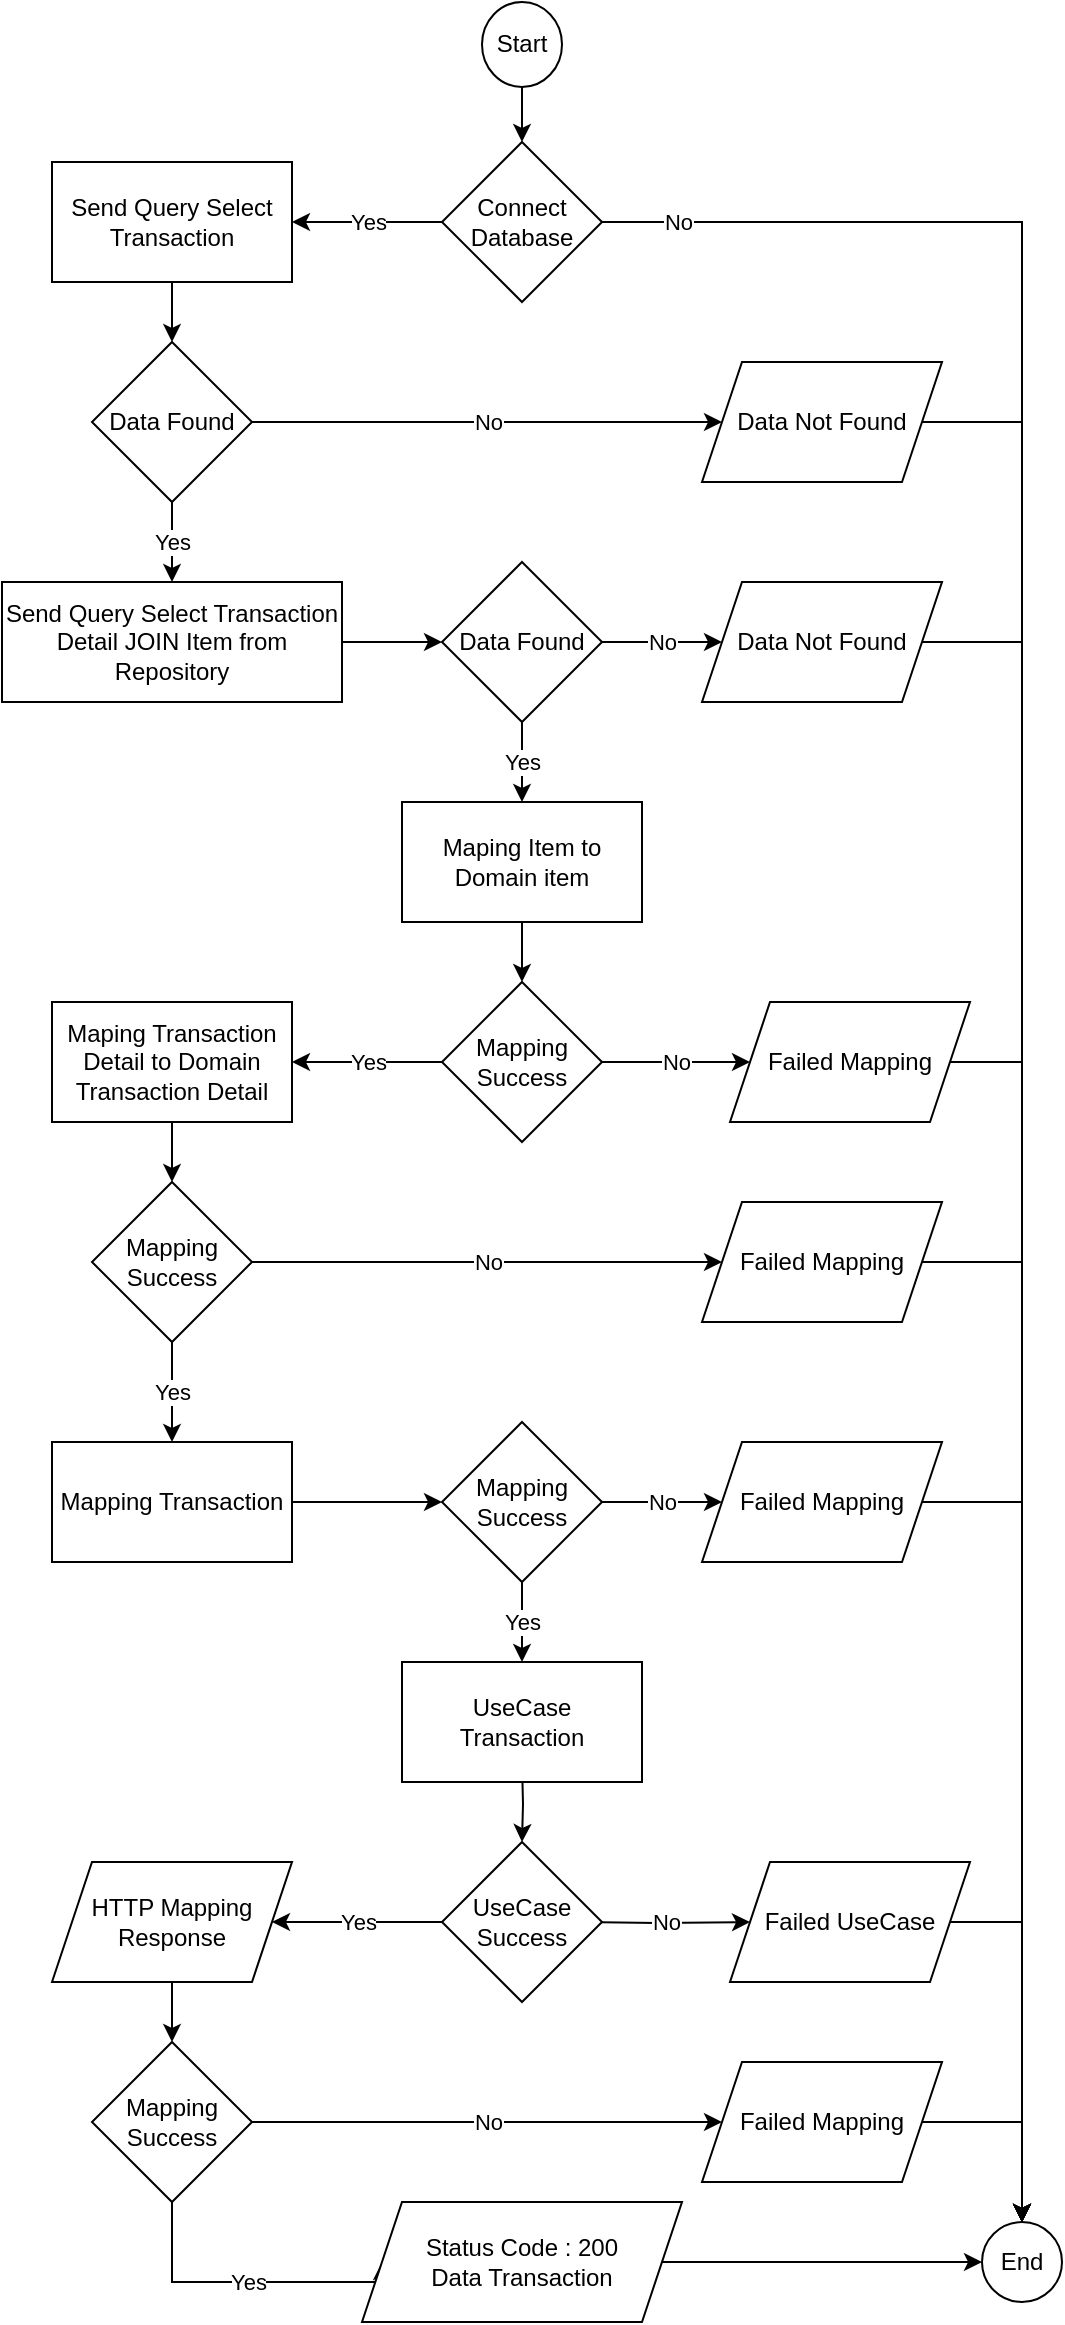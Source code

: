 <mxfile version="20.6.2" type="device"><diagram id="OT_EQ2uwFDn36JozQ5MS" name="Page-1"><mxGraphModel dx="1024" dy="612" grid="1" gridSize="10" guides="1" tooltips="1" connect="1" arrows="1" fold="1" page="1" pageScale="1" pageWidth="827" pageHeight="1169" math="0" shadow="0"><root><mxCell id="0"/><mxCell id="1" parent="0"/><mxCell id="bSovnsewR0MYegYiybDj-1" style="edgeStyle=orthogonalEdgeStyle;rounded=0;orthogonalLoop=1;jettySize=auto;html=1;exitX=0.5;exitY=1;exitDx=0;exitDy=0;entryX=0.5;entryY=0;entryDx=0;entryDy=0;" parent="1" source="bSovnsewR0MYegYiybDj-2" target="bSovnsewR0MYegYiybDj-5" edge="1"><mxGeometry relative="1" as="geometry"/></mxCell><mxCell id="bSovnsewR0MYegYiybDj-2" value="Start" style="ellipse;whiteSpace=wrap;html=1;" parent="1" vertex="1"><mxGeometry x="380" width="40" height="42.5" as="geometry"/></mxCell><mxCell id="bSovnsewR0MYegYiybDj-3" value="Yes" style="edgeStyle=orthogonalEdgeStyle;rounded=0;orthogonalLoop=1;jettySize=auto;html=1;entryX=1;entryY=0.5;entryDx=0;entryDy=0;" parent="1" source="bSovnsewR0MYegYiybDj-5" target="bSovnsewR0MYegYiybDj-44" edge="1"><mxGeometry relative="1" as="geometry"><mxPoint x="280" y="110" as="targetPoint"/></mxGeometry></mxCell><mxCell id="bSovnsewR0MYegYiybDj-4" value="No" style="edgeStyle=orthogonalEdgeStyle;rounded=0;orthogonalLoop=1;jettySize=auto;html=1;exitX=1;exitY=0.5;exitDx=0;exitDy=0;entryX=0.5;entryY=0;entryDx=0;entryDy=0;" parent="1" source="bSovnsewR0MYegYiybDj-5" target="bSovnsewR0MYegYiybDj-22" edge="1"><mxGeometry x="-0.938" relative="1" as="geometry"><mxPoint as="offset"/></mxGeometry></mxCell><mxCell id="bSovnsewR0MYegYiybDj-5" value="Connect&lt;br&gt;Database" style="rhombus;whiteSpace=wrap;html=1;" parent="1" vertex="1"><mxGeometry x="360" y="70" width="80" height="80" as="geometry"/></mxCell><mxCell id="bSovnsewR0MYegYiybDj-6" style="edgeStyle=orthogonalEdgeStyle;rounded=0;orthogonalLoop=1;jettySize=auto;html=1;exitX=1;exitY=0.5;exitDx=0;exitDy=0;entryX=0;entryY=0.5;entryDx=0;entryDy=0;" parent="1" source="bSovnsewR0MYegYiybDj-7" target="bSovnsewR0MYegYiybDj-10" edge="1"><mxGeometry relative="1" as="geometry"/></mxCell><mxCell id="bSovnsewR0MYegYiybDj-7" value="Send Query Select Transaction Detail JOIN Item from Repository" style="whiteSpace=wrap;html=1;" parent="1" vertex="1"><mxGeometry x="140" y="290" width="170" height="60" as="geometry"/></mxCell><mxCell id="bSovnsewR0MYegYiybDj-8" value="Yes" style="edgeStyle=orthogonalEdgeStyle;rounded=0;orthogonalLoop=1;jettySize=auto;html=1;exitX=0.5;exitY=1;exitDx=0;exitDy=0;" parent="1" source="bSovnsewR0MYegYiybDj-10" target="bSovnsewR0MYegYiybDj-12" edge="1"><mxGeometry relative="1" as="geometry"/></mxCell><mxCell id="bSovnsewR0MYegYiybDj-9" value="No" style="edgeStyle=orthogonalEdgeStyle;rounded=0;orthogonalLoop=1;jettySize=auto;html=1;exitX=1;exitY=0.5;exitDx=0;exitDy=0;entryX=0;entryY=0.5;entryDx=0;entryDy=0;" parent="1" source="bSovnsewR0MYegYiybDj-10" target="bSovnsewR0MYegYiybDj-24" edge="1"><mxGeometry relative="1" as="geometry"/></mxCell><mxCell id="bSovnsewR0MYegYiybDj-10" value="Data Found" style="rhombus;whiteSpace=wrap;html=1;" parent="1" vertex="1"><mxGeometry x="360" y="280" width="80" height="80" as="geometry"/></mxCell><mxCell id="bSovnsewR0MYegYiybDj-68" style="edgeStyle=orthogonalEdgeStyle;rounded=0;orthogonalLoop=1;jettySize=auto;html=1;exitX=0.5;exitY=1;exitDx=0;exitDy=0;entryX=0.5;entryY=0;entryDx=0;entryDy=0;" parent="1" source="bSovnsewR0MYegYiybDj-12" target="bSovnsewR0MYegYiybDj-27" edge="1"><mxGeometry relative="1" as="geometry"/></mxCell><mxCell id="bSovnsewR0MYegYiybDj-12" value="Maping Item to Domain item" style="whiteSpace=wrap;html=1;" parent="1" vertex="1"><mxGeometry x="340" y="400" width="120" height="60" as="geometry"/></mxCell><mxCell id="bSovnsewR0MYegYiybDj-13" style="edgeStyle=orthogonalEdgeStyle;rounded=0;orthogonalLoop=1;jettySize=auto;html=1;exitX=0.5;exitY=1;exitDx=0;exitDy=0;entryX=0.5;entryY=0;entryDx=0;entryDy=0;" parent="1" target="bSovnsewR0MYegYiybDj-30" edge="1"><mxGeometry relative="1" as="geometry"><mxPoint x="400" y="880" as="sourcePoint"/><mxPoint x="350" y="960" as="targetPoint"/></mxGeometry></mxCell><mxCell id="bSovnsewR0MYegYiybDj-14" value="UseCase &lt;br&gt;Transaction" style="whiteSpace=wrap;html=1;" parent="1" vertex="1"><mxGeometry x="340" y="830" width="120" height="60" as="geometry"/></mxCell><mxCell id="bSovnsewR0MYegYiybDj-67" style="edgeStyle=orthogonalEdgeStyle;rounded=0;orthogonalLoop=1;jettySize=auto;html=1;exitX=0.5;exitY=1;exitDx=0;exitDy=0;entryX=0.5;entryY=0;entryDx=0;entryDy=0;" parent="1" source="bSovnsewR0MYegYiybDj-16" target="bSovnsewR0MYegYiybDj-19" edge="1"><mxGeometry relative="1" as="geometry"/></mxCell><mxCell id="bSovnsewR0MYegYiybDj-16" value="HTTP Mapping Response" style="shape=parallelogram;perimeter=parallelogramPerimeter;whiteSpace=wrap;html=1;fixedSize=1;" parent="1" vertex="1"><mxGeometry x="165" y="930" width="120" height="60" as="geometry"/></mxCell><mxCell id="bSovnsewR0MYegYiybDj-18" value="No" style="edgeStyle=orthogonalEdgeStyle;rounded=0;orthogonalLoop=1;jettySize=auto;html=1;exitX=1;exitY=0.5;exitDx=0;exitDy=0;entryX=0;entryY=0.5;entryDx=0;entryDy=0;" parent="1" source="bSovnsewR0MYegYiybDj-19" target="bSovnsewR0MYegYiybDj-34" edge="1"><mxGeometry relative="1" as="geometry"/></mxCell><mxCell id="bSovnsewR0MYegYiybDj-66" value="Yes" style="edgeStyle=orthogonalEdgeStyle;rounded=0;orthogonalLoop=1;jettySize=auto;html=1;exitX=0.5;exitY=1;exitDx=0;exitDy=0;entryX=0;entryY=0.5;entryDx=0;entryDy=0;" parent="1" source="bSovnsewR0MYegYiybDj-19" target="bSovnsewR0MYegYiybDj-21" edge="1"><mxGeometry relative="1" as="geometry"><Array as="points"><mxPoint x="225" y="1140"/></Array></mxGeometry></mxCell><mxCell id="bSovnsewR0MYegYiybDj-19" value="Mapping Success" style="rhombus;whiteSpace=wrap;html=1;" parent="1" vertex="1"><mxGeometry x="185" y="1020" width="80" height="80" as="geometry"/></mxCell><mxCell id="bSovnsewR0MYegYiybDj-20" style="edgeStyle=orthogonalEdgeStyle;rounded=0;orthogonalLoop=1;jettySize=auto;html=1;exitX=1;exitY=0.5;exitDx=0;exitDy=0;" parent="1" source="bSovnsewR0MYegYiybDj-21" target="bSovnsewR0MYegYiybDj-22" edge="1"><mxGeometry relative="1" as="geometry"/></mxCell><mxCell id="bSovnsewR0MYegYiybDj-21" value="Status Code : 200&lt;br&gt;Data Transaction" style="shape=parallelogram;perimeter=parallelogramPerimeter;whiteSpace=wrap;html=1;fixedSize=1;" parent="1" vertex="1"><mxGeometry x="320" y="1100" width="160" height="60" as="geometry"/></mxCell><mxCell id="bSovnsewR0MYegYiybDj-22" value="End" style="ellipse;whiteSpace=wrap;html=1;" parent="1" vertex="1"><mxGeometry x="630" y="1110" width="40" height="40" as="geometry"/></mxCell><mxCell id="bSovnsewR0MYegYiybDj-23" style="edgeStyle=orthogonalEdgeStyle;rounded=0;orthogonalLoop=1;jettySize=auto;html=1;exitX=1;exitY=0.5;exitDx=0;exitDy=0;entryX=0.5;entryY=0;entryDx=0;entryDy=0;" parent="1" source="bSovnsewR0MYegYiybDj-24" target="bSovnsewR0MYegYiybDj-22" edge="1"><mxGeometry relative="1" as="geometry"/></mxCell><mxCell id="bSovnsewR0MYegYiybDj-24" value="Data Not Found" style="shape=parallelogram;perimeter=parallelogramPerimeter;whiteSpace=wrap;html=1;fixedSize=1;" parent="1" vertex="1"><mxGeometry x="490" y="290" width="120" height="60" as="geometry"/></mxCell><mxCell id="bSovnsewR0MYegYiybDj-25" value="No" style="edgeStyle=orthogonalEdgeStyle;rounded=0;orthogonalLoop=1;jettySize=auto;html=1;exitX=1;exitY=0.5;exitDx=0;exitDy=0;entryX=0;entryY=0.5;entryDx=0;entryDy=0;" parent="1" source="bSovnsewR0MYegYiybDj-27" target="bSovnsewR0MYegYiybDj-32" edge="1"><mxGeometry relative="1" as="geometry"/></mxCell><mxCell id="bSovnsewR0MYegYiybDj-26" value="Yes" style="edgeStyle=orthogonalEdgeStyle;rounded=0;orthogonalLoop=1;jettySize=auto;html=1;exitX=0;exitY=0.5;exitDx=0;exitDy=0;entryX=1;entryY=0.5;entryDx=0;entryDy=0;" parent="1" source="bSovnsewR0MYegYiybDj-27" target="bSovnsewR0MYegYiybDj-38" edge="1"><mxGeometry relative="1" as="geometry"/></mxCell><mxCell id="bSovnsewR0MYegYiybDj-27" value="Mapping Success" style="rhombus;whiteSpace=wrap;html=1;" parent="1" vertex="1"><mxGeometry x="360" y="490" width="80" height="80" as="geometry"/></mxCell><mxCell id="bSovnsewR0MYegYiybDj-28" value="Yes" style="edgeStyle=orthogonalEdgeStyle;rounded=0;orthogonalLoop=1;jettySize=auto;html=1;exitX=0;exitY=0.5;exitDx=0;exitDy=0;entryX=1;entryY=0.5;entryDx=0;entryDy=0;" parent="1" source="bSovnsewR0MYegYiybDj-30" target="bSovnsewR0MYegYiybDj-16" edge="1"><mxGeometry relative="1" as="geometry"><mxPoint x="390" y="1000" as="sourcePoint"/></mxGeometry></mxCell><mxCell id="bSovnsewR0MYegYiybDj-29" value="No" style="edgeStyle=orthogonalEdgeStyle;rounded=0;orthogonalLoop=1;jettySize=auto;html=1;exitX=1;exitY=0.5;exitDx=0;exitDy=0;entryX=0;entryY=0.5;entryDx=0;entryDy=0;" parent="1" target="bSovnsewR0MYegYiybDj-36" edge="1"><mxGeometry relative="1" as="geometry"><mxPoint x="430" y="960" as="sourcePoint"/></mxGeometry></mxCell><mxCell id="bSovnsewR0MYegYiybDj-30" value="UseCase Success" style="rhombus;whiteSpace=wrap;html=1;" parent="1" vertex="1"><mxGeometry x="360" y="920" width="80" height="80" as="geometry"/></mxCell><mxCell id="bSovnsewR0MYegYiybDj-64" style="edgeStyle=orthogonalEdgeStyle;rounded=0;orthogonalLoop=1;jettySize=auto;html=1;exitX=1;exitY=0.5;exitDx=0;exitDy=0;entryX=0.5;entryY=0;entryDx=0;entryDy=0;" parent="1" source="bSovnsewR0MYegYiybDj-32" target="bSovnsewR0MYegYiybDj-22" edge="1"><mxGeometry relative="1" as="geometry"/></mxCell><mxCell id="bSovnsewR0MYegYiybDj-32" value="Failed Mapping" style="shape=parallelogram;perimeter=parallelogramPerimeter;whiteSpace=wrap;html=1;fixedSize=1;" parent="1" vertex="1"><mxGeometry x="504" y="500" width="120" height="60" as="geometry"/></mxCell><mxCell id="bSovnsewR0MYegYiybDj-33" style="edgeStyle=orthogonalEdgeStyle;rounded=0;orthogonalLoop=1;jettySize=auto;html=1;exitX=1;exitY=0.5;exitDx=0;exitDy=0;entryX=0.5;entryY=0;entryDx=0;entryDy=0;" parent="1" source="bSovnsewR0MYegYiybDj-34" target="bSovnsewR0MYegYiybDj-22" edge="1"><mxGeometry relative="1" as="geometry"/></mxCell><mxCell id="bSovnsewR0MYegYiybDj-34" value="Failed Mapping" style="shape=parallelogram;perimeter=parallelogramPerimeter;whiteSpace=wrap;html=1;fixedSize=1;" parent="1" vertex="1"><mxGeometry x="490" y="1030" width="120" height="60" as="geometry"/></mxCell><mxCell id="bSovnsewR0MYegYiybDj-35" style="edgeStyle=orthogonalEdgeStyle;rounded=0;orthogonalLoop=1;jettySize=auto;html=1;exitX=1;exitY=0.5;exitDx=0;exitDy=0;entryX=0.5;entryY=0;entryDx=0;entryDy=0;" parent="1" source="bSovnsewR0MYegYiybDj-36" target="bSovnsewR0MYegYiybDj-22" edge="1"><mxGeometry relative="1" as="geometry"/></mxCell><mxCell id="bSovnsewR0MYegYiybDj-36" value="Failed UseCase" style="shape=parallelogram;perimeter=parallelogramPerimeter;whiteSpace=wrap;html=1;fixedSize=1;" parent="1" vertex="1"><mxGeometry x="504" y="930" width="120" height="60" as="geometry"/></mxCell><mxCell id="bSovnsewR0MYegYiybDj-37" style="edgeStyle=orthogonalEdgeStyle;rounded=0;orthogonalLoop=1;jettySize=auto;html=1;exitX=0.5;exitY=1;exitDx=0;exitDy=0;entryX=0.5;entryY=0;entryDx=0;entryDy=0;" parent="1" source="bSovnsewR0MYegYiybDj-38" target="bSovnsewR0MYegYiybDj-41" edge="1"><mxGeometry relative="1" as="geometry"/></mxCell><mxCell id="bSovnsewR0MYegYiybDj-38" value="Maping Transaction Detail to Domain Transaction Detail" style="whiteSpace=wrap;html=1;" parent="1" vertex="1"><mxGeometry x="165" y="500" width="120" height="60" as="geometry"/></mxCell><mxCell id="bSovnsewR0MYegYiybDj-39" value="No" style="edgeStyle=orthogonalEdgeStyle;rounded=0;orthogonalLoop=1;jettySize=auto;html=1;exitX=1;exitY=0.5;exitDx=0;exitDy=0;entryX=0;entryY=0.5;entryDx=0;entryDy=0;" parent="1" source="bSovnsewR0MYegYiybDj-41" target="bSovnsewR0MYegYiybDj-43" edge="1"><mxGeometry relative="1" as="geometry"/></mxCell><mxCell id="bSovnsewR0MYegYiybDj-55" value="Yes" style="edgeStyle=orthogonalEdgeStyle;rounded=0;orthogonalLoop=1;jettySize=auto;html=1;" parent="1" source="bSovnsewR0MYegYiybDj-41" target="bSovnsewR0MYegYiybDj-54" edge="1"><mxGeometry relative="1" as="geometry"/></mxCell><mxCell id="bSovnsewR0MYegYiybDj-41" value="Mapping Success" style="rhombus;whiteSpace=wrap;html=1;" parent="1" vertex="1"><mxGeometry x="185" y="590" width="80" height="80" as="geometry"/></mxCell><mxCell id="bSovnsewR0MYegYiybDj-42" style="edgeStyle=orthogonalEdgeStyle;rounded=0;orthogonalLoop=1;jettySize=auto;html=1;exitX=1;exitY=0.5;exitDx=0;exitDy=0;entryX=0.5;entryY=0;entryDx=0;entryDy=0;" parent="1" source="bSovnsewR0MYegYiybDj-43" target="bSovnsewR0MYegYiybDj-22" edge="1"><mxGeometry relative="1" as="geometry"/></mxCell><mxCell id="bSovnsewR0MYegYiybDj-43" value="Failed Mapping" style="shape=parallelogram;perimeter=parallelogramPerimeter;whiteSpace=wrap;html=1;fixedSize=1;" parent="1" vertex="1"><mxGeometry x="490" y="600" width="120" height="60" as="geometry"/></mxCell><mxCell id="bSovnsewR0MYegYiybDj-46" value="" style="edgeStyle=orthogonalEdgeStyle;rounded=0;orthogonalLoop=1;jettySize=auto;html=1;entryX=0.5;entryY=0;entryDx=0;entryDy=0;" parent="1" source="bSovnsewR0MYegYiybDj-44" target="bSovnsewR0MYegYiybDj-48" edge="1"><mxGeometry relative="1" as="geometry"><mxPoint x="225" y="170" as="targetPoint"/></mxGeometry></mxCell><mxCell id="bSovnsewR0MYegYiybDj-44" value="Send Query Select Transaction" style="rounded=0;whiteSpace=wrap;html=1;" parent="1" vertex="1"><mxGeometry x="165" y="80" width="120" height="60" as="geometry"/></mxCell><mxCell id="bSovnsewR0MYegYiybDj-47" value="No" style="edgeStyle=orthogonalEdgeStyle;rounded=0;orthogonalLoop=1;jettySize=auto;html=1;exitX=1;exitY=0.5;exitDx=0;exitDy=0;entryX=0;entryY=0.5;entryDx=0;entryDy=0;" parent="1" source="bSovnsewR0MYegYiybDj-48" target="bSovnsewR0MYegYiybDj-49" edge="1"><mxGeometry relative="1" as="geometry"/></mxCell><mxCell id="bSovnsewR0MYegYiybDj-51" value="Yes" style="edgeStyle=orthogonalEdgeStyle;rounded=0;orthogonalLoop=1;jettySize=auto;html=1;entryX=0.5;entryY=0;entryDx=0;entryDy=0;" parent="1" source="bSovnsewR0MYegYiybDj-48" target="bSovnsewR0MYegYiybDj-7" edge="1"><mxGeometry relative="1" as="geometry"><mxPoint x="225" y="200" as="targetPoint"/></mxGeometry></mxCell><mxCell id="bSovnsewR0MYegYiybDj-48" value="Data Found" style="rhombus;whiteSpace=wrap;html=1;" parent="1" vertex="1"><mxGeometry x="185" y="170" width="80" height="80" as="geometry"/></mxCell><mxCell id="bSovnsewR0MYegYiybDj-53" style="edgeStyle=orthogonalEdgeStyle;rounded=0;orthogonalLoop=1;jettySize=auto;html=1;exitX=1;exitY=0.5;exitDx=0;exitDy=0;entryX=0.5;entryY=0;entryDx=0;entryDy=0;" parent="1" source="bSovnsewR0MYegYiybDj-49" target="bSovnsewR0MYegYiybDj-22" edge="1"><mxGeometry relative="1" as="geometry"><mxPoint x="690" y="650" as="targetPoint"/></mxGeometry></mxCell><mxCell id="bSovnsewR0MYegYiybDj-49" value="Data Not Found" style="shape=parallelogram;perimeter=parallelogramPerimeter;whiteSpace=wrap;html=1;fixedSize=1;" parent="1" vertex="1"><mxGeometry x="490" y="180" width="120" height="60" as="geometry"/></mxCell><mxCell id="bSovnsewR0MYegYiybDj-57" value="" style="edgeStyle=orthogonalEdgeStyle;rounded=0;orthogonalLoop=1;jettySize=auto;html=1;" parent="1" source="bSovnsewR0MYegYiybDj-54" target="bSovnsewR0MYegYiybDj-56" edge="1"><mxGeometry relative="1" as="geometry"/></mxCell><mxCell id="bSovnsewR0MYegYiybDj-54" value="Mapping Transaction" style="whiteSpace=wrap;html=1;" parent="1" vertex="1"><mxGeometry x="165" y="720" width="120" height="60" as="geometry"/></mxCell><mxCell id="bSovnsewR0MYegYiybDj-59" value="No" style="edgeStyle=orthogonalEdgeStyle;rounded=0;orthogonalLoop=1;jettySize=auto;html=1;exitX=1;exitY=0.5;exitDx=0;exitDy=0;entryX=0;entryY=0.5;entryDx=0;entryDy=0;" parent="1" source="bSovnsewR0MYegYiybDj-56" target="bSovnsewR0MYegYiybDj-58" edge="1"><mxGeometry relative="1" as="geometry"/></mxCell><mxCell id="bSovnsewR0MYegYiybDj-60" value="Yes" style="edgeStyle=orthogonalEdgeStyle;rounded=0;orthogonalLoop=1;jettySize=auto;html=1;exitX=0.5;exitY=1;exitDx=0;exitDy=0;entryX=0.5;entryY=0;entryDx=0;entryDy=0;" parent="1" source="bSovnsewR0MYegYiybDj-56" target="bSovnsewR0MYegYiybDj-14" edge="1"><mxGeometry relative="1" as="geometry"/></mxCell><mxCell id="bSovnsewR0MYegYiybDj-56" value="Mapping Success" style="rhombus;whiteSpace=wrap;html=1;" parent="1" vertex="1"><mxGeometry x="360" y="710" width="80" height="80" as="geometry"/></mxCell><mxCell id="bSovnsewR0MYegYiybDj-61" style="edgeStyle=orthogonalEdgeStyle;rounded=0;orthogonalLoop=1;jettySize=auto;html=1;exitX=1;exitY=0.5;exitDx=0;exitDy=0;entryX=0.5;entryY=0;entryDx=0;entryDy=0;" parent="1" source="bSovnsewR0MYegYiybDj-58" target="bSovnsewR0MYegYiybDj-22" edge="1"><mxGeometry relative="1" as="geometry"/></mxCell><mxCell id="bSovnsewR0MYegYiybDj-58" value="Failed Mapping" style="shape=parallelogram;perimeter=parallelogramPerimeter;whiteSpace=wrap;html=1;fixedSize=1;" parent="1" vertex="1"><mxGeometry x="490" y="720" width="120" height="60" as="geometry"/></mxCell></root></mxGraphModel></diagram></mxfile>